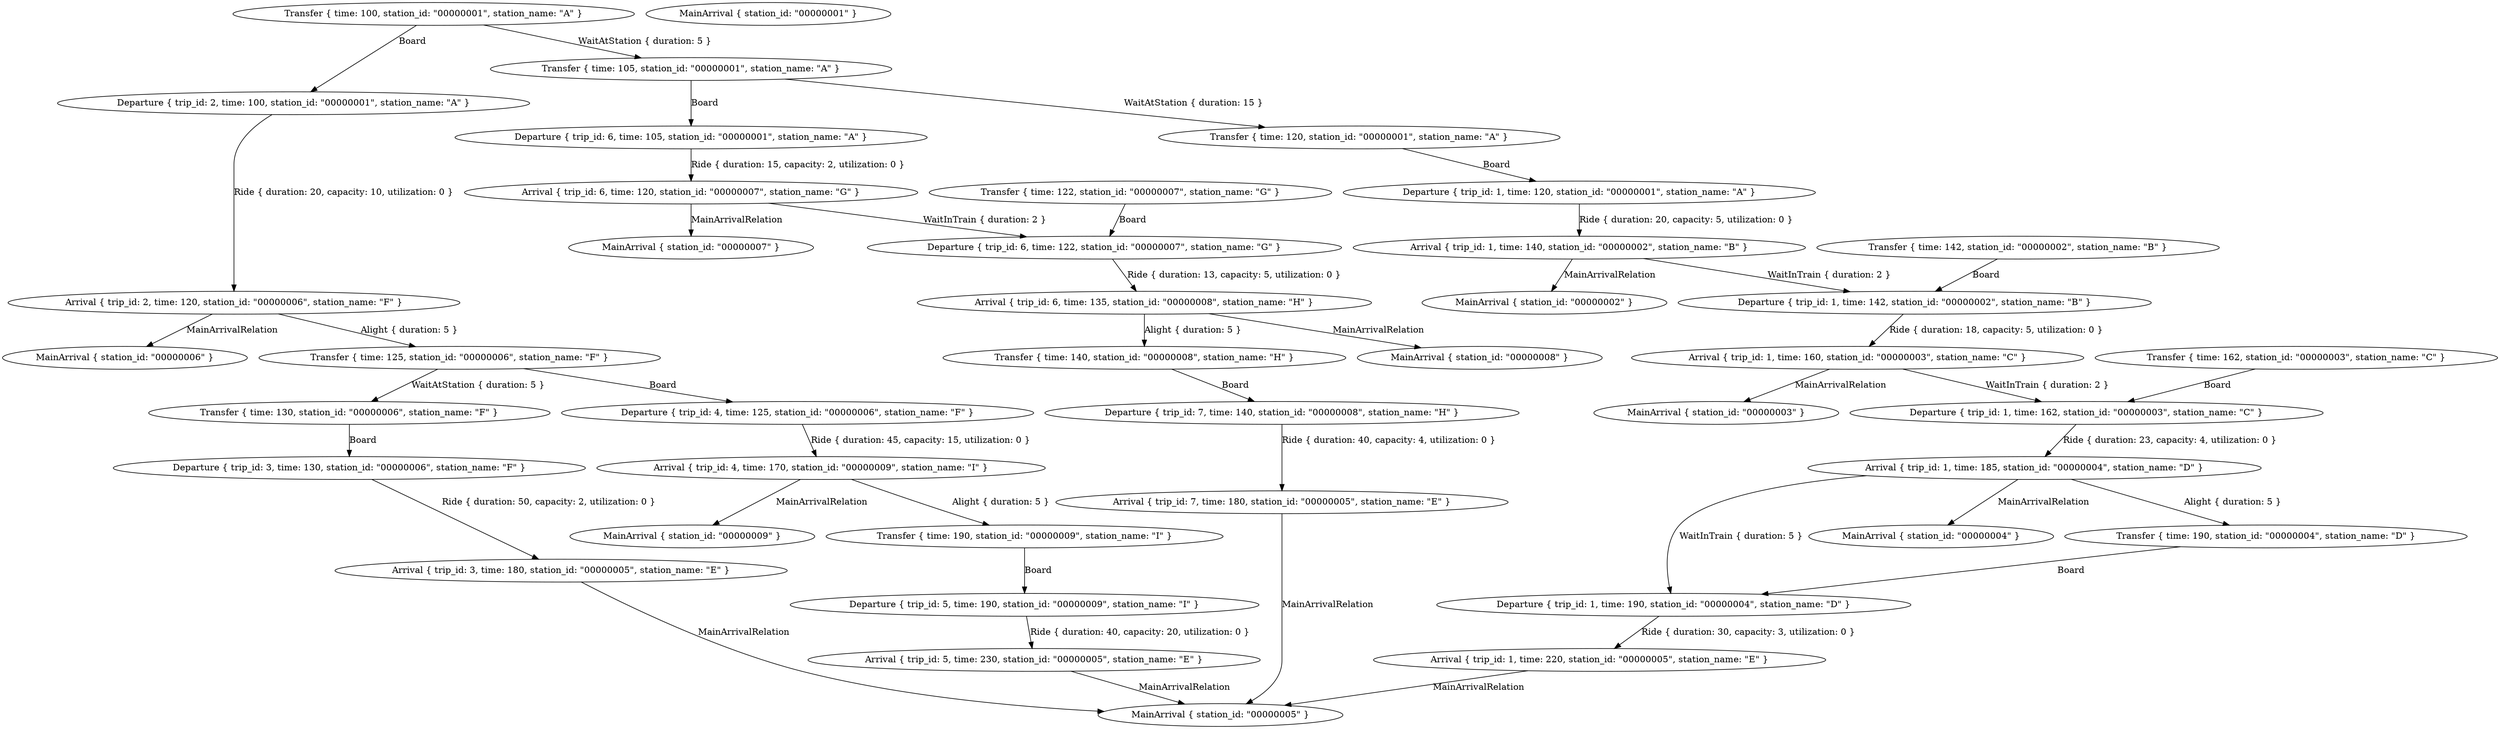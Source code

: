 digraph {
    0 [ label = "Departure { trip_id: 1, time: 120, station_id: \"00000001\", station_name: \"A\" }" ]
    1 [ label = "Transfer { time: 120, station_id: \"00000001\", station_name: \"A\" }" ]
    2 [ label = "Arrival { trip_id: 1, time: 140, station_id: \"00000002\", station_name: \"B\" }" ]
    3 [ label = "Departure { trip_id: 1, time: 142, station_id: \"00000002\", station_name: \"B\" }" ]
    4 [ label = "Transfer { time: 142, station_id: \"00000002\", station_name: \"B\" }" ]
    5 [ label = "Arrival { trip_id: 1, time: 160, station_id: \"00000003\", station_name: \"C\" }" ]
    6 [ label = "Departure { trip_id: 1, time: 162, station_id: \"00000003\", station_name: \"C\" }" ]
    7 [ label = "Transfer { time: 162, station_id: \"00000003\", station_name: \"C\" }" ]
    8 [ label = "Arrival { trip_id: 1, time: 185, station_id: \"00000004\", station_name: \"D\" }" ]
    9 [ label = "Departure { trip_id: 1, time: 190, station_id: \"00000004\", station_name: \"D\" }" ]
    10 [ label = "Transfer { time: 190, station_id: \"00000004\", station_name: \"D\" }" ]
    11 [ label = "Arrival { trip_id: 1, time: 220, station_id: \"00000005\", station_name: \"E\" }" ]
    12 [ label = "Departure { trip_id: 2, time: 100, station_id: \"00000001\", station_name: \"A\" }" ]
    13 [ label = "Transfer { time: 100, station_id: \"00000001\", station_name: \"A\" }" ]
    14 [ label = "Arrival { trip_id: 2, time: 120, station_id: \"00000006\", station_name: \"F\" }" ]
    15 [ label = "Departure { trip_id: 3, time: 130, station_id: \"00000006\", station_name: \"F\" }" ]
    16 [ label = "Transfer { time: 130, station_id: \"00000006\", station_name: \"F\" }" ]
    17 [ label = "Arrival { trip_id: 3, time: 180, station_id: \"00000005\", station_name: \"E\" }" ]
    18 [ label = "Departure { trip_id: 4, time: 125, station_id: \"00000006\", station_name: \"F\" }" ]
    19 [ label = "Transfer { time: 125, station_id: \"00000006\", station_name: \"F\" }" ]
    20 [ label = "Arrival { trip_id: 4, time: 170, station_id: \"00000009\", station_name: \"I\" }" ]
    21 [ label = "Departure { trip_id: 5, time: 190, station_id: \"00000009\", station_name: \"I\" }" ]
    22 [ label = "Transfer { time: 190, station_id: \"00000009\", station_name: \"I\" }" ]
    23 [ label = "Arrival { trip_id: 5, time: 230, station_id: \"00000005\", station_name: \"E\" }" ]
    24 [ label = "Departure { trip_id: 6, time: 105, station_id: \"00000001\", station_name: \"A\" }" ]
    25 [ label = "Transfer { time: 105, station_id: \"00000001\", station_name: \"A\" }" ]
    26 [ label = "Arrival { trip_id: 6, time: 120, station_id: \"00000007\", station_name: \"G\" }" ]
    27 [ label = "Departure { trip_id: 6, time: 122, station_id: \"00000007\", station_name: \"G\" }" ]
    28 [ label = "Transfer { time: 122, station_id: \"00000007\", station_name: \"G\" }" ]
    29 [ label = "Arrival { trip_id: 6, time: 135, station_id: \"00000008\", station_name: \"H\" }" ]
    30 [ label = "Departure { trip_id: 7, time: 140, station_id: \"00000008\", station_name: \"H\" }" ]
    31 [ label = "Transfer { time: 140, station_id: \"00000008\", station_name: \"H\" }" ]
    32 [ label = "Arrival { trip_id: 7, time: 180, station_id: \"00000005\", station_name: \"E\" }" ]
    33 [ label = "MainArrival { station_id: \"00000006\" }" ]
    34 [ label = "MainArrival { station_id: \"00000007\" }" ]
    35 [ label = "MainArrival { station_id: \"00000005\" }" ]
    36 [ label = "MainArrival { station_id: \"00000003\" }" ]
    37 [ label = "MainArrival { station_id: \"00000009\" }" ]
    38 [ label = "MainArrival { station_id: \"00000008\" }" ]
    39 [ label = "MainArrival { station_id: \"00000004\" }" ]
    40 [ label = "MainArrival { station_id: \"00000001\" }" ]
    41 [ label = "MainArrival { station_id: \"00000002\" }" ]
    1 -> 0 [ label = "Board" ]
    0 -> 2 [ label = "Ride { duration: 20, capacity: 5, utilization: 0 }" ]
    4 -> 3 [ label = "Board" ]
    3 -> 5 [ label = "Ride { duration: 18, capacity: 5, utilization: 0 }" ]
    7 -> 6 [ label = "Board" ]
    6 -> 8 [ label = "Ride { duration: 23, capacity: 4, utilization: 0 }" ]
    10 -> 9 [ label = "Board" ]
    9 -> 11 [ label = "Ride { duration: 30, capacity: 3, utilization: 0 }" ]
    13 -> 12 [ label = "Board" ]
    12 -> 14 [ label = "Ride { duration: 20, capacity: 10, utilization: 0 }" ]
    16 -> 15 [ label = "Board" ]
    15 -> 17 [ label = "Ride { duration: 50, capacity: 2, utilization: 0 }" ]
    19 -> 18 [ label = "Board" ]
    18 -> 20 [ label = "Ride { duration: 45, capacity: 15, utilization: 0 }" ]
    22 -> 21 [ label = "Board" ]
    21 -> 23 [ label = "Ride { duration: 40, capacity: 20, utilization: 0 }" ]
    25 -> 24 [ label = "Board" ]
    24 -> 26 [ label = "Ride { duration: 15, capacity: 2, utilization: 0 }" ]
    28 -> 27 [ label = "Board" ]
    27 -> 29 [ label = "Ride { duration: 13, capacity: 5, utilization: 0 }" ]
    31 -> 30 [ label = "Board" ]
    30 -> 32 [ label = "Ride { duration: 40, capacity: 4, utilization: 0 }" ]
    19 -> 16 [ label = "WaitAtStation { duration: 5 }" ]
    14 -> 19 [ label = "Alight { duration: 5 }" ]
    14 -> 33 [ label = "MainArrivalRelation" ]
    26 -> 27 [ label = "WaitInTrain { duration: 2 }" ]
    26 -> 34 [ label = "MainArrivalRelation" ]
    11 -> 35 [ label = "MainArrivalRelation" ]
    23 -> 35 [ label = "MainArrivalRelation" ]
    17 -> 35 [ label = "MainArrivalRelation" ]
    32 -> 35 [ label = "MainArrivalRelation" ]
    5 -> 6 [ label = "WaitInTrain { duration: 2 }" ]
    5 -> 36 [ label = "MainArrivalRelation" ]
    20 -> 22 [ label = "Alight { duration: 5 }" ]
    20 -> 37 [ label = "MainArrivalRelation" ]
    29 -> 31 [ label = "Alight { duration: 5 }" ]
    29 -> 38 [ label = "MainArrivalRelation" ]
    8 -> 10 [ label = "Alight { duration: 5 }" ]
    8 -> 9 [ label = "WaitInTrain { duration: 5 }" ]
    8 -> 39 [ label = "MainArrivalRelation" ]
    13 -> 25 [ label = "WaitAtStation { duration: 5 }" ]
    25 -> 1 [ label = "WaitAtStation { duration: 15 }" ]
    2 -> 3 [ label = "WaitInTrain { duration: 2 }" ]
    2 -> 41 [ label = "MainArrivalRelation" ]
}
